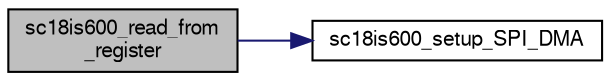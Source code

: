 digraph "sc18is600_read_from_register"
{
  edge [fontname="FreeSans",fontsize="10",labelfontname="FreeSans",labelfontsize="10"];
  node [fontname="FreeSans",fontsize="10",shape=record];
  rankdir="LR";
  Node1 [label="sc18is600_read_from\l_register",height=0.2,width=0.4,color="black", fillcolor="grey75", style="filled", fontcolor="black"];
  Node1 -> Node2 [color="midnightblue",fontsize="10",style="solid",fontname="FreeSans"];
  Node2 [label="sc18is600_setup_SPI_DMA",height=0.2,width=0.4,color="black", fillcolor="white", style="filled",URL="$sc18is600__arch_8c.html#ac1c3ce0a750435f184d007337842d76c"];
}
